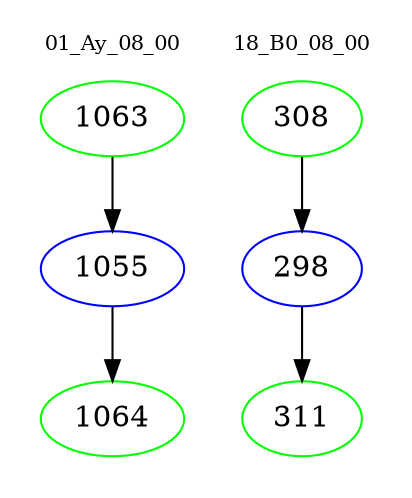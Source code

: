 digraph{
subgraph cluster_0 {
color = white
label = "01_Ay_08_00";
fontsize=10;
T0_1063 [label="1063", color="green"]
T0_1063 -> T0_1055 [color="black"]
T0_1055 [label="1055", color="blue"]
T0_1055 -> T0_1064 [color="black"]
T0_1064 [label="1064", color="green"]
}
subgraph cluster_1 {
color = white
label = "18_B0_08_00";
fontsize=10;
T1_308 [label="308", color="green"]
T1_308 -> T1_298 [color="black"]
T1_298 [label="298", color="blue"]
T1_298 -> T1_311 [color="black"]
T1_311 [label="311", color="green"]
}
}

